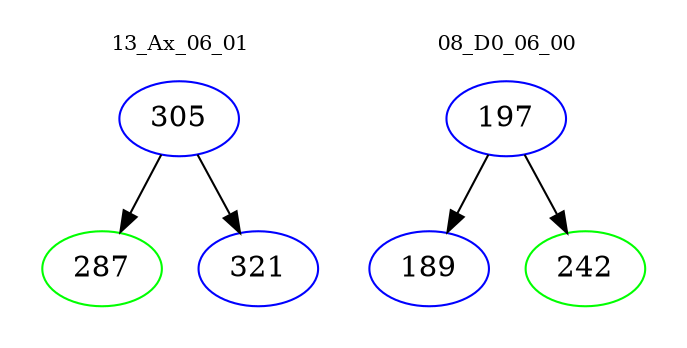 digraph{
subgraph cluster_0 {
color = white
label = "13_Ax_06_01";
fontsize=10;
T0_305 [label="305", color="blue"]
T0_305 -> T0_287 [color="black"]
T0_287 [label="287", color="green"]
T0_305 -> T0_321 [color="black"]
T0_321 [label="321", color="blue"]
}
subgraph cluster_1 {
color = white
label = "08_D0_06_00";
fontsize=10;
T1_197 [label="197", color="blue"]
T1_197 -> T1_189 [color="black"]
T1_189 [label="189", color="blue"]
T1_197 -> T1_242 [color="black"]
T1_242 [label="242", color="green"]
}
}
